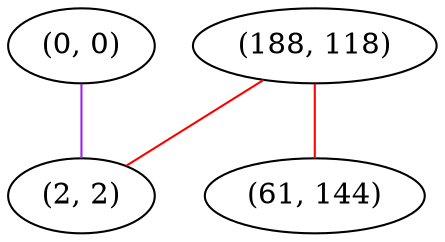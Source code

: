 graph "" {
"(0, 0)";
"(188, 118)";
"(61, 144)";
"(2, 2)";
"(0, 0)" -- "(2, 2)"  [color=purple, key=0, weight=4];
"(188, 118)" -- "(61, 144)"  [color=red, key=0, weight=1];
"(188, 118)" -- "(2, 2)"  [color=red, key=0, weight=1];
}
